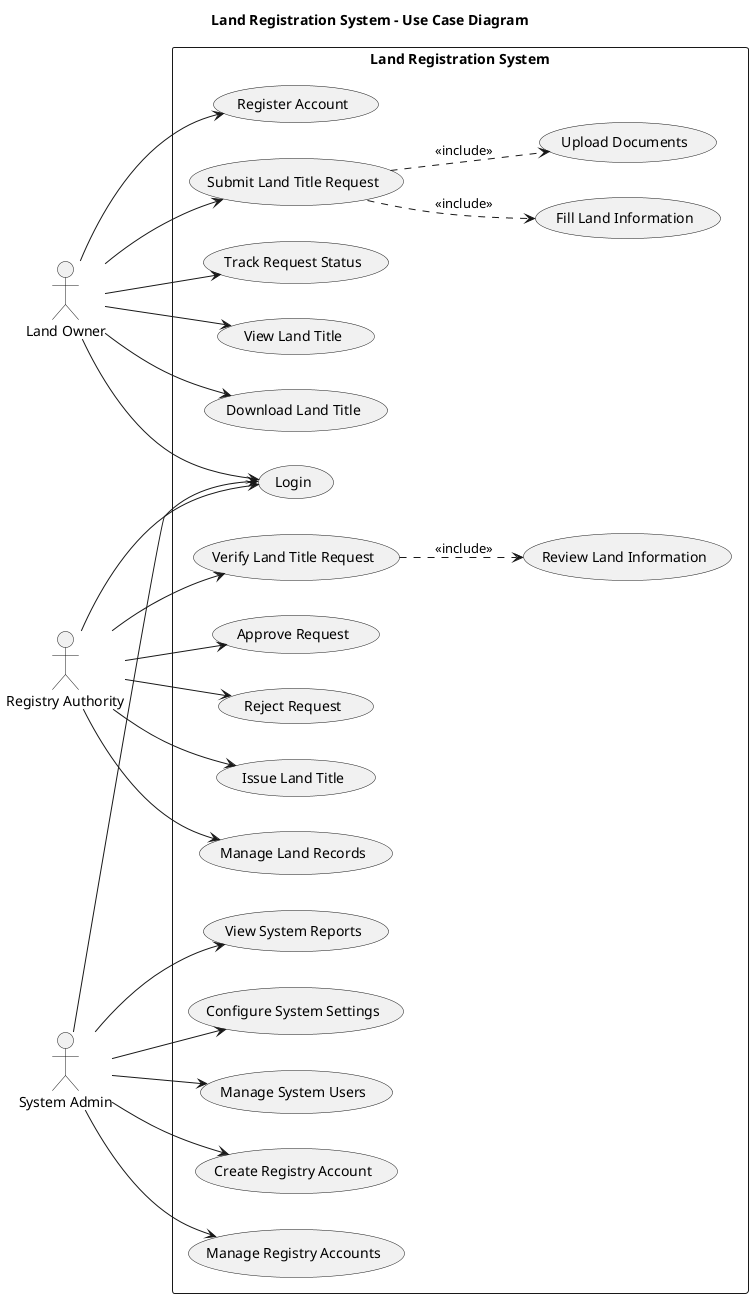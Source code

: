 @startuml UseCase_Diagram
!define RECTANGLE class

title Land Registration System - Use Case Diagram

left to right direction

actor "Land Owner" as LO
actor "Registry Authority" as RA
actor "System Admin" as SA

rectangle "Land Registration System" {
  usecase "Register Account" as UC1
  usecase "Login" as UC2
  usecase "Submit Land Title Request" as UC3
  usecase "Fill Land Information" as UC4
  usecase "Upload Documents" as UC5
  usecase "Track Request Status" as UC6
  usecase "View Land Title" as UC7
  usecase "Download Land Title" as UC8
  
  usecase "Verify Land Title Request" as UC9
  usecase "Review Land Information" as UC10
  usecase "Approve Request" as UC11
  usecase "Reject Request" as UC12
  usecase "Issue Land Title" as UC13
  usecase "Manage Land Records" as UC14
  
  usecase "Manage System Users" as UC15
  usecase "Create Registry Account" as UC16
  usecase "Manage Registry Accounts" as UC17
  usecase "View System Reports" as UC18
  usecase "Configure System Settings" as UC19
}

LO --> UC1
LO --> UC2
LO --> UC3
LO --> UC6
LO --> UC7
LO --> UC8

UC3 ..> UC4 : <<include>>
UC3 ..> UC5 : <<include>>

RA --> UC2
RA --> UC9
RA --> UC11
RA --> UC12
RA --> UC13
RA --> UC14

UC9 ..> UC10 : <<include>>

SA --> UC2
SA --> UC15
SA --> UC16
SA --> UC17
SA --> UC18
SA --> UC19

@enduml

@startuml Class_Diagram
title Land Registration System - Class Diagram

class User {
  - userId: String
  - username: String
  - password: String
  - email: String
  - phoneNumber: String
  - firstName: String
  - lastName: String
  - dateCreated: Date
  - isActive: Boolean
  + login(): Boolean
  + logout(): void
  + updateProfile(): void
}

class LandOwner {
  - nationalId: String
  - address: String
  - occupation: String
  + submitLandRequest(): LandTitleRequest
  + trackRequestStatus(): RequestStatus
  + downloadLandTitle(): LandTitle
}

class RegistryAuthority {
  - registryId: String
  - organizationName: String
  - licenseNumber: String
  - jurisdiction: String
  + verifyLandRequest(): Boolean
  + approveRequest(): void
  + rejectRequest(): void
  + issueLandTitle(): LandTitle
}

class SystemAdmin {
  - adminLevel: String
  + createRegistryAccount(): RegistryAuthority
  + manageUsers(): void
  + generateReports(): Report
  + configureSystem(): void
}

class LandTitleRequest {
  - requestId: String
  - landOwnerId: String
  - requestDate: Date
  - status: RequestStatus
  - landInformation: LandInformation
  - documents: List<Document>
  - verificationNotes: String
  + submitRequest(): void
  + updateStatus(): void
  + addVerificationNotes(): void
}

enum RequestStatus {
  PENDING
  UNDER_REVIEW
  APPROVED
  REJECTED
  COMPLETED
}

class LandInformation {
  - landId: String
  - plotNumber: String
  - landSize: Double
  - location: String
  - coordinates: String
  - landUse: String
  - previousOwner: String
  - acquisitionMethod: String
  + validateInformation(): Boolean
}

class Document {
  - documentId: String
  - fileName: String
  - fileType: String
  - fileSize: Long
  - uploadDate: Date
  - filePath: String
  + uploadDocument(): void
  + validateDocument(): Boolean
}

class LandTitle {
  - titleId: String
  - titleNumber: String
  - issueDate: Date
  - expiryDate: Date
  - digitalSignature: String
  - qrCode: String
  + generateTitle(): void
  + validateTitle(): Boolean
}

class Report {
  - reportId: String
  - reportType: String
  - generatedDate: Date
  - data: String
  + generateReport(): void
  + exportReport(): void
}

User <|-- LandOwner
User <|-- RegistryAuthority
User <|-- SystemAdmin

LandOwner ||--o{ LandTitleRequest : submits
RegistryAuthority ||--o{ LandTitleRequest : verifies
LandTitleRequest ||--|| LandInformation : contains
LandTitleRequest ||--o{ Document : includes
LandTitleRequest ||--o| LandTitle : generates
LandTitleRequest ||--|| RequestStatus : has

@enduml

@startuml Activity_Diagram
title Land Registration System - Activity Diagram

start

:Land Owner logs into system;

:Land Owner fills land information form;

:Land Owner uploads required documents;

:Submit land title request;

:System validates submitted information;

if (Information valid?) then (yes)
  :Request saved with PENDING status;
  :Send notification to Registry Authority;
  
  :Registry Authority reviews request;
  
  if (Documents complete?) then (yes)
    :Registry Authority verifies land information;
    
    if (Land information valid?) then (yes)
      :Registry Authority approves request;
      :Generate land title;
      :Update request status to COMPLETED;
      :Send approval notification to Land Owner;
      :Land Owner can download title;
    else (no)
      :Registry Authority rejects request;
      :Update request status to REJECTED;
      :Send rejection notification with reasons;
    endif
    
  else (no)
    :Registry Authority requests additional documents;
    :Send notification to Land Owner;
    :Land Owner uploads missing documents;
  endif
  
else (no)
  :Display validation errors;
  :Land Owner corrects information;
endif

stop

@enduml

@startuml ER_Diagram
title Land Registration System - Entity Relationship Diagram

entity "User" {
  * user_id : VARCHAR(50) <<PK>>
  --
  * username : VARCHAR(100)
  * password : VARCHAR(255)
  * email : VARCHAR(100)
  * phone_number : VARCHAR(20)
  * first_name : VARCHAR(50)
  * last_name : VARCHAR(50)
  * user_type : ENUM('LAND_OWNER', 'REGISTRY_AUTHORITY', 'SYSTEM_ADMIN')
  * date_created : TIMESTAMP
  * is_active : BOOLEAN
}

entity "LandOwner" {
  * land_owner_id : VARCHAR(50) <<PK>>
  --
  * user_id : VARCHAR(50) <<FK>>
  * national_id : VARCHAR(50)
  * address : TEXT
  * occupation : VARCHAR(100)
}

entity "RegistryAuthority" {
  * registry_id : VARCHAR(50) <<PK>>
  --
  * user_id : VARCHAR(50) <<FK>>
  * organization_name : VARCHAR(200)
  * license_number : VARCHAR(100)
  * jurisdiction : VARCHAR(100)
}

entity "SystemAdmin" {
  * admin_id : VARCHAR(50) <<PK>>
  --
  * user_id : VARCHAR(50) <<FK>>
  * admin_level : VARCHAR(50)
}

entity "LandTitleRequest" {
  * request_id : VARCHAR(50) <<PK>>
  --
  * land_owner_id : VARCHAR(50) <<FK>>
  * registry_id : VARCHAR(50) <<FK>>
  * request_date : TIMESTAMP
  * status : ENUM('PENDING', 'UNDER_REVIEW', 'APPROVED', 'REJECTED', 'COMPLETED')
  * verification_notes : TEXT
  * completion_date : TIMESTAMP
}

entity "LandInformation" {
  * land_id : VARCHAR(50) <<PK>>
  --
  * request_id : VARCHAR(50) <<FK>>
  * plot_number : VARCHAR(100)
  * land_size : DECIMAL(10,2)
  * location : TEXT
  * coordinates : TEXT
  * land_use : VARCHAR(100)
  * previous_owner : VARCHAR(200)
  * acquisition_method : VARCHAR(100)
}

entity "Document" {
  * document_id : VARCHAR(50) <<PK>>
  --
  * request_id : VARCHAR(50) <<FK>>
  * file_name : VARCHAR(255)
  * file_type : VARCHAR(50)
  * file_size : BIGINT
  * upload_date : TIMESTAMP
  * file_path : TEXT
}

entity "LandTitle" {
  * title_id : VARCHAR(50) <<PK>>
  --
  * request_id : VARCHAR(50) <<FK>>
  * title_number : VARCHAR(100)
  * issue_date : TIMESTAMP
  * expiry_date : TIMESTAMP
  * digital_signature : TEXT
  * qr_code : TEXT
}

entity "Report" {
  * report_id : VARCHAR(50) <<PK>>
  --
  * admin_id : VARCHAR(50) <<FK>>
  * report_type : VARCHAR(100)
  * generated_date : TIMESTAMP
  * data : TEXT
}

User ||--o{ LandOwner : "is a"
User ||--o{ RegistryAuthority : "is a"
User ||--o{ SystemAdmin : "is a"

LandOwner ||--o{ LandTitleRequest : "submits"
RegistryAuthority ||--o{ LandTitleRequest : "verifies"
LandTitleRequest ||--|| LandInformation : "contains"
LandTitleRequest ||--o{ Document : "includes"
LandTitleRequest ||--o| LandTitle : "generates"
SystemAdmin ||--o{ Report : "generates"

@enduml

@startuml Sequence_Diagram
title Land Registration System - Sequence Diagram

actor "Land Owner" as LO
participant "Web Application" as WA
participant "Authentication Service" as AS
participant "Land Registration Service" as LRS
participant "Document Service" as DS
participant "Notification Service" as NS
participant "Database" as DB
actor "Registry Authority" as RA

== Land Title Request Submission ==

LO -> WA: Login request
WA -> AS: Authenticate user
AS -> DB: Validate credentials
DB -> AS: User authenticated
AS -> WA: Login successful
WA -> LO: Dashboard displayed

LO -> WA: Fill land information form
LO -> WA: Upload documents
WA -> DS: Store documents
DS -> DB: Save document metadata
DB -> DS: Documents stored
DS -> WA: Upload successful

LO -> WA: Submit land title request
WA -> LRS: Create land title request
LRS -> DB: Save request data
DB -> LRS: Request saved
LRS -> NS: Send notification to Registry Authority
NS -> RA: Email/SMS notification
LRS -> WA: Request submitted successfully
WA -> LO: Confirmation message

== Request Verification ==

RA -> WA: Login to system
WA -> AS: Authenticate registry authority
AS -> WA: Authentication successful

RA -> WA: View pending requests
WA -> LRS: Get pending requests
LRS -> DB: Query pending requests
DB -> LRS: Return requests list
LRS -> WA: Requests data
WA -> RA: Display pending requests

RA -> WA: Select request for review
WA -> LRS: Get request details
LRS -> DB: Query request data
DB -> LRS: Return request details
LRS -> WA: Request details
WA -> RA: Display request details

RA -> WA: Verify and approve request
WA -> LRS: Update request status
LRS -> DB: Update request status to APPROVED
DB -> LRS: Status updated
LRS -> LRS: Generate land title
LRS -> DB: Save land title
DB -> LRS: Title saved
LRS -> NS: Send approval notification
NS -> LO: Approval notification
LRS -> WA: Request processed
WA -> RA: Success confirmation

@enduml

@startuml Deployment_Diagram
title Land Registration System - Deployment Diagram

node "Client Devices" {
  artifact "Web Browser" as WB
  artifact "Mobile App" as MA
}

node "Load Balancer" {
  artifact "Nginx" as LB
}

node "Web Server Cluster" {
  node "Web Server 1" {
    artifact "React Frontend" as RF1
    artifact "Node.js API" as API1
  }
  
  node "Web Server 2" {
    artifact "React Frontend" as RF2
    artifact "Node.js API" as API2
  }
}

node "Application Server Cluster" {
  node "App Server 1" {
    artifact "Authentication Service" as AUTH1
    artifact "Land Registration Service" as LRS1
    artifact "Document Service" as DS1
    artifact "Notification Service" as NS1
  }
  
  node "App Server 2" {
    artifact "Authentication Service" as AUTH2
    artifact "Land Registration Service" as LRS2
    artifact "Document Service" as DS2
    artifact "Notification Service" as NS2
  }
}

node "Database Cluster" {
  database "PostgreSQL Primary" as DB1
  database "PostgreSQL Replica" as DB2
}

node "File Storage" {
  artifact "Document Storage" as FS
}

node "External Services" {
  artifact "Email Service" as ES
  artifact "SMS Gateway" as SMS
  artifact "Digital Signature Service" as DSS
}

node "Monitoring & Logging" {
  artifact "Application Monitoring" as AM
  artifact "Log Aggregation" as LA
}

WB --> LB : HTTPS
MA --> LB : HTTPS

LB --> RF1 : HTTP
LB --> RF2 : HTTP

RF1 --> API1 : REST API
RF2 --> API2 : REST API

API1 --> AUTH1 : Service Call
API1 --> LRS1 : Service Call
API1 --> DS1 : Service Call
API1 --> NS1 : Service Call

API2 --> AUTH2 : Service Call
API2 --> LRS2 : Service Call
API2 --> DS2 : Service Call
API2 --> NS2 : Service Call

AUTH1 --> DB1 : SQL
AUTH2 --> DB1 : SQL
LRS1 --> DB1 : SQL
LRS2 --> DB1 : SQL

DB1 --> DB2 : Replication

DS1 --> FS : File Operations
DS2 --> FS : File Operations

NS1 --> ES : Email API
NS1 --> SMS : SMS API
NS2 --> ES : Email API
NS2 --> SMS : SMS API

LRS1 --> DSS : Digital Signature API
LRS2 --> DSS : Digital Signature API

API1 --> AM : Metrics
API2 --> AM : Metrics
API1 --> LA : Logs
API2 --> LA : Logs

@enduml